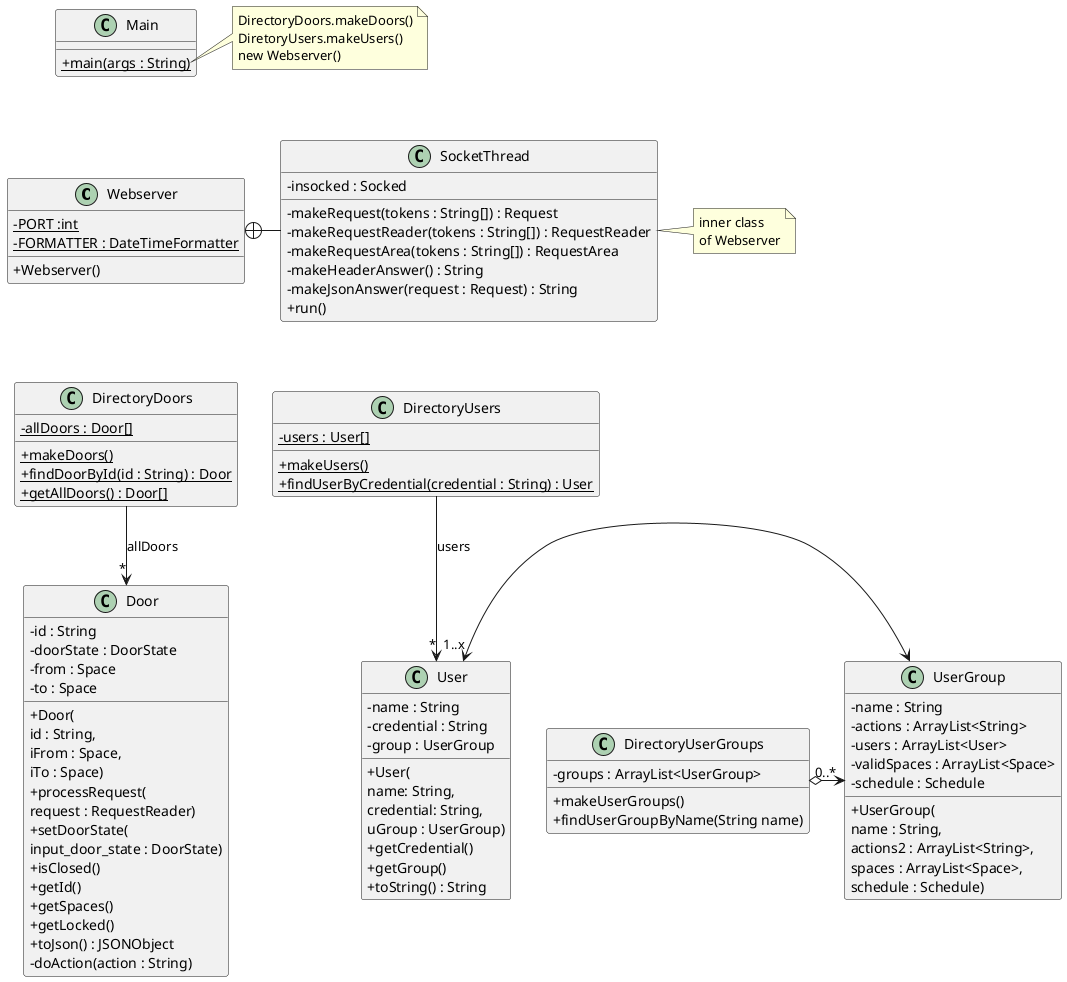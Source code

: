 @startuml
'https://plantuml.com/class-diagram
skinparam classAttributeIconSize 0

class Webserver {
- {static} PORT :int
- {static} FORMATTER : DateTimeFormatter
+ Webserver()
}

class SocketThread {
- insocked : Socked
- makeRequest(tokens : String[]) : Request
- makeRequestReader(tokens : String[]) : RequestReader
- makeRequestArea(tokens : String[]) : RequestArea
- makeHeaderAnswer() : String
- makeJsonAnswer(request : Request) : String
+ run()
}

Webserver +-right- SocketThread

note right of SocketThread
inner class
of Webserver
end note

class DirectoryDoors {
- {static} allDoors : Door[]
+ {static} makeDoors()
+ {static} findDoorById(id : String) : Door
+ {static} getAllDoors() : Door[]
}

DirectoryDoors --> "*" Door : "allDoors"

class DirectoryUsers {
- {static} users : User[]
+ {static} makeUsers()
+ {static} findUserByCredential(credential : String) : User
}

DirectoryUsers --> "*" User : "users"

class Door {
- id : String
- doorState : DoorState
- from : Space
- to : Space
+ Door(\nid : String, \niFrom : Space, \niTo : Space)
+ processRequest(
request : RequestReader)
+ setDoorState(
input_door_state : DoorState)
+ isClosed()
+ getId()
+ getSpaces()
+ getLocked()
+ toJson() : JSONObject
'+ toString() : String
'+ isClosed() :boolean
'+ setClosed(b : boolean)
'+ getStateName() : String
- doAction(action : String)
}


class User {
- name : String
- credential : String
- group : UserGroup
+ User(\nname: String, \ncredential: String, \nuGroup : UserGroup)
+ getCredential()
+ getGroup()
+ toString() : String
}

class DirectoryUserGroups {
- groups : ArrayList<UserGroup>
+ makeUserGroups()
+ findUserGroupByName(String name)
}

class UserGroup {
- name : String
- actions : ArrayList<String>
- users : ArrayList<User>
- validSpaces : ArrayList<Space>
- schedule : Schedule
+ UserGroup(\nname : String, \nactions2 : ArrayList<String>, \nspaces : ArrayList<Space>, \nschedule : Schedule)
}


class Main {
+ {static} main(args : String)
}

note right of Main::main
DirectoryDoors.makeDoors()
DiretoryUsers.makeUsers()
new Webserver()
end note

Main -[hidden]down- Webserver
DirectoryUserGroups o-> "0..*" UserGroup
UserGroup <-left> "1..x" User
Webserver -[hidden]down- DirectoryDoors
DirectoryDoors -[hidden]right- DirectoryUsers
@enduml
